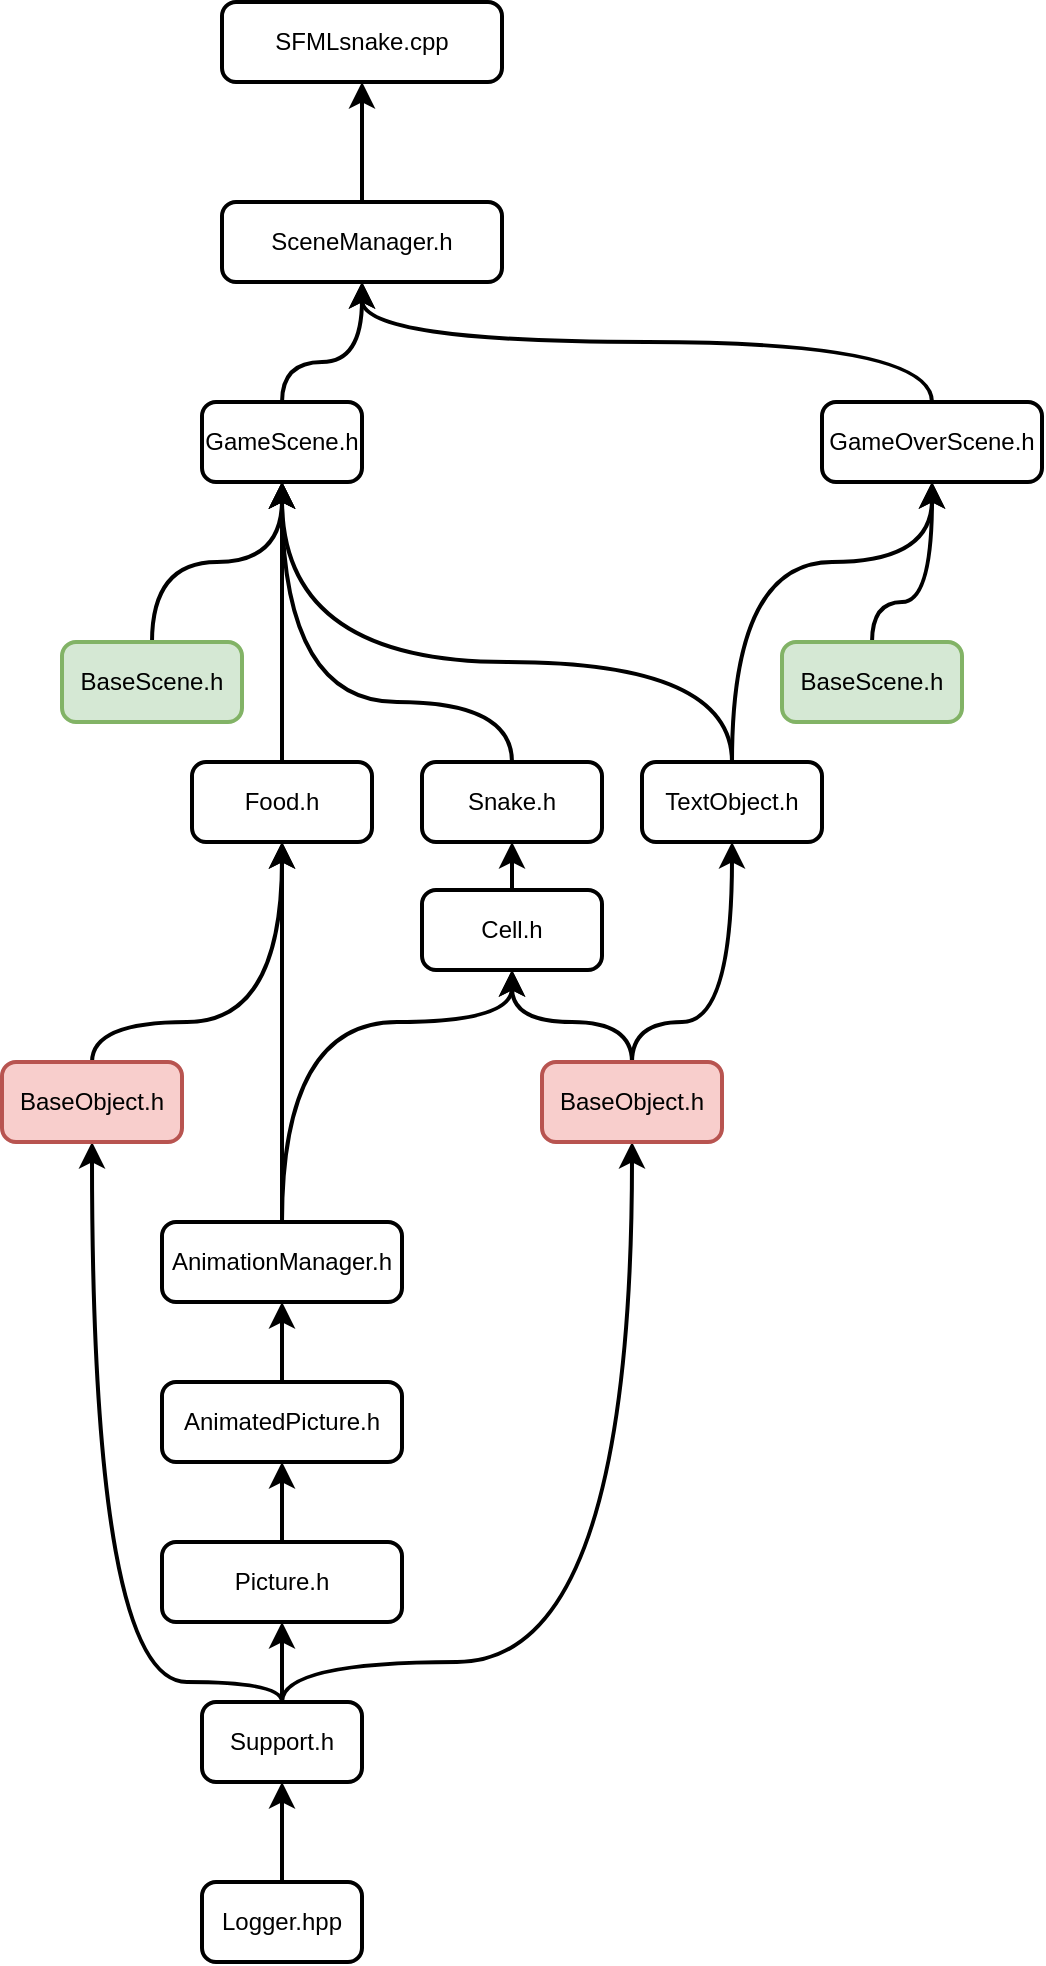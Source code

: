 <mxfile version="16.5.1" type="device"><diagram id="C5RBs43oDa-KdzZeNtuy" name="Page-1"><mxGraphModel dx="1673" dy="1008" grid="1" gridSize="10" guides="1" tooltips="1" connect="1" arrows="1" fold="1" page="1" pageScale="1" pageWidth="827" pageHeight="1169" math="0" shadow="0"><root><mxCell id="WIyWlLk6GJQsqaUBKTNV-0"/><mxCell id="WIyWlLk6GJQsqaUBKTNV-1" parent="WIyWlLk6GJQsqaUBKTNV-0"/><mxCell id="fmXq7sl4-tG1h7ZS7099-0" value="SFMLsnake.cpp" style="rounded=1;whiteSpace=wrap;html=1;absoluteArcSize=1;arcSize=14;strokeWidth=2;" parent="WIyWlLk6GJQsqaUBKTNV-1" vertex="1"><mxGeometry x="130" y="80" width="140" height="40" as="geometry"/></mxCell><mxCell id="fmXq7sl4-tG1h7ZS7099-4" style="edgeStyle=orthogonalEdgeStyle;rounded=0;orthogonalLoop=1;jettySize=auto;html=1;exitX=0.5;exitY=0;exitDx=0;exitDy=0;entryX=0.5;entryY=1;entryDx=0;entryDy=0;strokeWidth=2;endArrow=classic;endFill=1;targetPerimeterSpacing=0;endSize=7;startSize=7;shadow=0;elbow=vertical;curved=1;" parent="WIyWlLk6GJQsqaUBKTNV-1" source="fmXq7sl4-tG1h7ZS7099-1" target="fmXq7sl4-tG1h7ZS7099-0" edge="1"><mxGeometry relative="1" as="geometry"/></mxCell><mxCell id="fmXq7sl4-tG1h7ZS7099-1" value="SceneManager.h" style="rounded=1;whiteSpace=wrap;html=1;absoluteArcSize=1;arcSize=14;strokeWidth=2;" parent="WIyWlLk6GJQsqaUBKTNV-1" vertex="1"><mxGeometry x="130" y="180" width="140" height="40" as="geometry"/></mxCell><mxCell id="dve3AM8fMskFHtIiWT6L-1" style="edgeStyle=orthogonalEdgeStyle;curved=1;rounded=0;orthogonalLoop=1;jettySize=auto;html=1;exitX=0.5;exitY=0;exitDx=0;exitDy=0;entryX=0.5;entryY=1;entryDx=0;entryDy=0;startSize=7;endSize=7;strokeWidth=2;" parent="WIyWlLk6GJQsqaUBKTNV-1" source="fmXq7sl4-tG1h7ZS7099-6" target="fmXq7sl4-tG1h7ZS7099-53" edge="1"><mxGeometry relative="1" as="geometry"/></mxCell><mxCell id="6EnyYHKE5XATyrGGFMXo-16" style="edgeStyle=orthogonalEdgeStyle;curved=1;rounded=0;orthogonalLoop=1;jettySize=auto;html=1;exitX=0.5;exitY=0;exitDx=0;exitDy=0;entryX=0.5;entryY=1;entryDx=0;entryDy=0;startSize=7;endSize=7;strokeWidth=2;" edge="1" parent="WIyWlLk6GJQsqaUBKTNV-1" source="fmXq7sl4-tG1h7ZS7099-6" target="6EnyYHKE5XATyrGGFMXo-0"><mxGeometry relative="1" as="geometry"><Array as="points"><mxPoint x="160" y="920"/><mxPoint x="65" y="920"/></Array></mxGeometry></mxCell><mxCell id="6EnyYHKE5XATyrGGFMXo-17" style="edgeStyle=orthogonalEdgeStyle;curved=1;rounded=0;orthogonalLoop=1;jettySize=auto;html=1;exitX=0.5;exitY=0;exitDx=0;exitDy=0;entryX=0.5;entryY=1;entryDx=0;entryDy=0;startSize=7;endSize=7;strokeWidth=2;" edge="1" parent="WIyWlLk6GJQsqaUBKTNV-1" source="fmXq7sl4-tG1h7ZS7099-6" target="6EnyYHKE5XATyrGGFMXo-4"><mxGeometry relative="1" as="geometry"><Array as="points"><mxPoint x="160" y="910"/><mxPoint x="335" y="910"/></Array></mxGeometry></mxCell><mxCell id="fmXq7sl4-tG1h7ZS7099-6" value="Support.h" style="rounded=1;whiteSpace=wrap;html=1;absoluteArcSize=1;arcSize=14;strokeWidth=2;" parent="WIyWlLk6GJQsqaUBKTNV-1" vertex="1"><mxGeometry x="120" y="930" width="80" height="40" as="geometry"/></mxCell><mxCell id="fmXq7sl4-tG1h7ZS7099-79" style="edgeStyle=orthogonalEdgeStyle;curved=1;rounded=0;orthogonalLoop=1;jettySize=auto;html=1;exitX=0.5;exitY=0;exitDx=0;exitDy=0;entryX=0.5;entryY=1;entryDx=0;entryDy=0;shadow=0;endArrow=classic;endFill=1;startSize=7;endSize=7;targetPerimeterSpacing=0;strokeWidth=2;elbow=vertical;" parent="WIyWlLk6GJQsqaUBKTNV-1" source="fmXq7sl4-tG1h7ZS7099-7" target="fmXq7sl4-tG1h7ZS7099-6" edge="1"><mxGeometry relative="1" as="geometry"/></mxCell><mxCell id="fmXq7sl4-tG1h7ZS7099-7" value="Logger.hpp" style="rounded=1;whiteSpace=wrap;html=1;absoluteArcSize=1;arcSize=14;strokeWidth=2;" parent="WIyWlLk6GJQsqaUBKTNV-1" vertex="1"><mxGeometry x="120" y="1020" width="80" height="40" as="geometry"/></mxCell><mxCell id="fmXq7sl4-tG1h7ZS7099-97" style="edgeStyle=orthogonalEdgeStyle;curved=1;rounded=0;orthogonalLoop=1;jettySize=auto;html=1;exitX=0.5;exitY=0;exitDx=0;exitDy=0;entryX=0.5;entryY=1;entryDx=0;entryDy=0;shadow=0;endArrow=classic;endFill=1;startSize=7;endSize=7;targetPerimeterSpacing=0;strokeWidth=2;elbow=vertical;" parent="WIyWlLk6GJQsqaUBKTNV-1" source="fmXq7sl4-tG1h7ZS7099-8" target="fmXq7sl4-tG1h7ZS7099-1" edge="1"><mxGeometry relative="1" as="geometry"><Array as="points"><mxPoint x="160" y="260"/><mxPoint x="200" y="260"/></Array></mxGeometry></mxCell><mxCell id="fmXq7sl4-tG1h7ZS7099-8" value="GameScene.h" style="rounded=1;whiteSpace=wrap;html=1;absoluteArcSize=1;arcSize=14;strokeWidth=2;" parent="WIyWlLk6GJQsqaUBKTNV-1" vertex="1"><mxGeometry x="120" y="280" width="80" height="40" as="geometry"/></mxCell><mxCell id="fmXq7sl4-tG1h7ZS7099-99" style="edgeStyle=orthogonalEdgeStyle;curved=1;rounded=0;orthogonalLoop=1;jettySize=auto;html=1;exitX=0.5;exitY=0;exitDx=0;exitDy=0;entryX=0.5;entryY=1;entryDx=0;entryDy=0;shadow=0;endArrow=classic;endFill=1;startSize=7;endSize=7;targetPerimeterSpacing=0;strokeWidth=2;elbow=vertical;" parent="WIyWlLk6GJQsqaUBKTNV-1" source="fmXq7sl4-tG1h7ZS7099-9" target="fmXq7sl4-tG1h7ZS7099-1" edge="1"><mxGeometry relative="1" as="geometry"/></mxCell><mxCell id="fmXq7sl4-tG1h7ZS7099-9" value="GameOverScene.h" style="rounded=1;whiteSpace=wrap;html=1;absoluteArcSize=1;arcSize=14;strokeWidth=2;" parent="WIyWlLk6GJQsqaUBKTNV-1" vertex="1"><mxGeometry x="430" y="280" width="110" height="40" as="geometry"/></mxCell><mxCell id="6EnyYHKE5XATyrGGFMXo-10" style="edgeStyle=orthogonalEdgeStyle;curved=1;rounded=0;orthogonalLoop=1;jettySize=auto;html=1;exitX=0.5;exitY=0;exitDx=0;exitDy=0;entryX=0.5;entryY=1;entryDx=0;entryDy=0;startSize=7;endSize=7;strokeWidth=2;" edge="1" parent="WIyWlLk6GJQsqaUBKTNV-1" source="fmXq7sl4-tG1h7ZS7099-23" target="fmXq7sl4-tG1h7ZS7099-8"><mxGeometry relative="1" as="geometry"/></mxCell><mxCell id="fmXq7sl4-tG1h7ZS7099-23" value="BaseScene.h" style="rounded=1;whiteSpace=wrap;html=1;absoluteArcSize=1;arcSize=14;strokeWidth=2;fillColor=#d5e8d4;strokeColor=#82b366;" parent="WIyWlLk6GJQsqaUBKTNV-1" vertex="1"><mxGeometry x="50" y="400" width="90" height="40" as="geometry"/></mxCell><mxCell id="fmXq7sl4-tG1h7ZS7099-71" style="edgeStyle=orthogonalEdgeStyle;curved=1;rounded=0;orthogonalLoop=1;jettySize=auto;html=1;exitX=0.5;exitY=0;exitDx=0;exitDy=0;entryX=0.5;entryY=1;entryDx=0;entryDy=0;shadow=0;endArrow=classic;endFill=1;startSize=7;endSize=7;targetPerimeterSpacing=0;strokeWidth=2;elbow=vertical;" parent="WIyWlLk6GJQsqaUBKTNV-1" source="fmXq7sl4-tG1h7ZS7099-24" target="fmXq7sl4-tG1h7ZS7099-8" edge="1"><mxGeometry relative="1" as="geometry"><Array as="points"><mxPoint x="275" y="430"/><mxPoint x="160" y="430"/></Array></mxGeometry></mxCell><mxCell id="fmXq7sl4-tG1h7ZS7099-24" value="Snake.h" style="rounded=1;whiteSpace=wrap;html=1;absoluteArcSize=1;arcSize=14;strokeWidth=2;" parent="WIyWlLk6GJQsqaUBKTNV-1" vertex="1"><mxGeometry x="230" y="460" width="90" height="40" as="geometry"/></mxCell><mxCell id="fmXq7sl4-tG1h7ZS7099-72" style="edgeStyle=orthogonalEdgeStyle;curved=1;rounded=0;orthogonalLoop=1;jettySize=auto;html=1;exitX=0.5;exitY=0;exitDx=0;exitDy=0;entryX=0.5;entryY=1;entryDx=0;entryDy=0;shadow=0;endArrow=classic;endFill=1;startSize=7;endSize=7;targetPerimeterSpacing=0;strokeWidth=2;elbow=vertical;" parent="WIyWlLk6GJQsqaUBKTNV-1" source="fmXq7sl4-tG1h7ZS7099-25" target="fmXq7sl4-tG1h7ZS7099-8" edge="1"><mxGeometry relative="1" as="geometry"><Array as="points"><mxPoint x="160" y="560"/><mxPoint x="160" y="560"/></Array></mxGeometry></mxCell><mxCell id="fmXq7sl4-tG1h7ZS7099-25" value="Food.h" style="rounded=1;whiteSpace=wrap;html=1;absoluteArcSize=1;arcSize=14;strokeWidth=2;" parent="WIyWlLk6GJQsqaUBKTNV-1" vertex="1"><mxGeometry x="115" y="460" width="90" height="40" as="geometry"/></mxCell><mxCell id="fmXq7sl4-tG1h7ZS7099-70" style="edgeStyle=orthogonalEdgeStyle;curved=1;rounded=0;orthogonalLoop=1;jettySize=auto;html=1;exitX=0.5;exitY=0;exitDx=0;exitDy=0;entryX=0.5;entryY=1;entryDx=0;entryDy=0;shadow=0;endArrow=classic;endFill=1;startSize=7;endSize=7;targetPerimeterSpacing=0;strokeWidth=2;elbow=vertical;" parent="WIyWlLk6GJQsqaUBKTNV-1" source="fmXq7sl4-tG1h7ZS7099-27" target="fmXq7sl4-tG1h7ZS7099-8" edge="1"><mxGeometry relative="1" as="geometry"><Array as="points"><mxPoint x="385" y="410"/><mxPoint x="160" y="410"/></Array></mxGeometry></mxCell><mxCell id="fmXq7sl4-tG1h7ZS7099-102" style="edgeStyle=orthogonalEdgeStyle;curved=1;rounded=0;orthogonalLoop=1;jettySize=auto;html=1;exitX=0.5;exitY=0;exitDx=0;exitDy=0;entryX=0.5;entryY=1;entryDx=0;entryDy=0;shadow=0;endArrow=classic;endFill=1;startSize=7;endSize=7;targetPerimeterSpacing=0;strokeWidth=2;elbow=vertical;" parent="WIyWlLk6GJQsqaUBKTNV-1" source="fmXq7sl4-tG1h7ZS7099-27" target="fmXq7sl4-tG1h7ZS7099-9" edge="1"><mxGeometry relative="1" as="geometry"><Array as="points"><mxPoint x="385" y="360"/><mxPoint x="485" y="360"/></Array></mxGeometry></mxCell><mxCell id="fmXq7sl4-tG1h7ZS7099-27" value="TextObject.h" style="rounded=1;whiteSpace=wrap;html=1;absoluteArcSize=1;arcSize=14;strokeWidth=2;" parent="WIyWlLk6GJQsqaUBKTNV-1" vertex="1"><mxGeometry x="340" y="460" width="90" height="40" as="geometry"/></mxCell><mxCell id="fmXq7sl4-tG1h7ZS7099-76" style="edgeStyle=orthogonalEdgeStyle;curved=1;rounded=0;orthogonalLoop=1;jettySize=auto;html=1;exitX=0.5;exitY=0;exitDx=0;exitDy=0;entryX=0.5;entryY=1;entryDx=0;entryDy=0;shadow=0;endArrow=classic;endFill=1;startSize=7;endSize=7;targetPerimeterSpacing=0;strokeWidth=2;elbow=vertical;" parent="WIyWlLk6GJQsqaUBKTNV-1" source="fmXq7sl4-tG1h7ZS7099-41" target="fmXq7sl4-tG1h7ZS7099-24" edge="1"><mxGeometry relative="1" as="geometry"/></mxCell><mxCell id="fmXq7sl4-tG1h7ZS7099-41" value="Cell.h" style="rounded=1;whiteSpace=wrap;html=1;absoluteArcSize=1;arcSize=14;strokeWidth=2;" parent="WIyWlLk6GJQsqaUBKTNV-1" vertex="1"><mxGeometry x="230" y="524" width="90" height="40" as="geometry"/></mxCell><mxCell id="fmXq7sl4-tG1h7ZS7099-90" style="edgeStyle=orthogonalEdgeStyle;curved=1;rounded=0;orthogonalLoop=1;jettySize=auto;html=1;exitX=0.5;exitY=0;exitDx=0;exitDy=0;entryX=0.5;entryY=1;entryDx=0;entryDy=0;shadow=0;endArrow=classic;endFill=1;startSize=7;endSize=7;targetPerimeterSpacing=0;strokeWidth=2;elbow=vertical;" parent="WIyWlLk6GJQsqaUBKTNV-1" source="fmXq7sl4-tG1h7ZS7099-44" target="fmXq7sl4-tG1h7ZS7099-41" edge="1"><mxGeometry relative="1" as="geometry"><Array as="points"><mxPoint x="160" y="590"/><mxPoint x="275" y="590"/></Array></mxGeometry></mxCell><mxCell id="dve3AM8fMskFHtIiWT6L-0" style="edgeStyle=orthogonalEdgeStyle;rounded=0;orthogonalLoop=1;jettySize=auto;html=1;exitX=0.5;exitY=0;exitDx=0;exitDy=0;entryX=0.5;entryY=1;entryDx=0;entryDy=0;curved=1;strokeWidth=2;endSize=7;startSize=7;" parent="WIyWlLk6GJQsqaUBKTNV-1" source="fmXq7sl4-tG1h7ZS7099-44" target="fmXq7sl4-tG1h7ZS7099-25" edge="1"><mxGeometry relative="1" as="geometry"><Array as="points"><mxPoint x="160" y="690"/></Array></mxGeometry></mxCell><mxCell id="fmXq7sl4-tG1h7ZS7099-44" value="AnimationManager.h" style="rounded=1;whiteSpace=wrap;html=1;absoluteArcSize=1;arcSize=14;strokeWidth=2;" parent="WIyWlLk6GJQsqaUBKTNV-1" vertex="1"><mxGeometry x="100" y="690" width="120" height="40" as="geometry"/></mxCell><mxCell id="fmXq7sl4-tG1h7ZS7099-89" style="edgeStyle=orthogonalEdgeStyle;curved=1;rounded=0;orthogonalLoop=1;jettySize=auto;html=1;exitX=0.5;exitY=0;exitDx=0;exitDy=0;entryX=0.5;entryY=1;entryDx=0;entryDy=0;shadow=0;endArrow=classic;endFill=1;startSize=7;endSize=7;targetPerimeterSpacing=0;strokeWidth=2;elbow=vertical;" parent="WIyWlLk6GJQsqaUBKTNV-1" source="fmXq7sl4-tG1h7ZS7099-48" target="fmXq7sl4-tG1h7ZS7099-44" edge="1"><mxGeometry relative="1" as="geometry"/></mxCell><mxCell id="fmXq7sl4-tG1h7ZS7099-48" value="AnimatedPicture.h" style="rounded=1;whiteSpace=wrap;html=1;absoluteArcSize=1;arcSize=14;strokeWidth=2;" parent="WIyWlLk6GJQsqaUBKTNV-1" vertex="1"><mxGeometry x="100" y="770" width="120" height="40" as="geometry"/></mxCell><mxCell id="fmXq7sl4-tG1h7ZS7099-88" style="edgeStyle=orthogonalEdgeStyle;curved=1;rounded=0;orthogonalLoop=1;jettySize=auto;html=1;exitX=0.5;exitY=0;exitDx=0;exitDy=0;entryX=0.5;entryY=1;entryDx=0;entryDy=0;shadow=0;endArrow=classic;endFill=1;startSize=7;endSize=7;targetPerimeterSpacing=0;strokeWidth=2;elbow=vertical;" parent="WIyWlLk6GJQsqaUBKTNV-1" source="fmXq7sl4-tG1h7ZS7099-53" target="fmXq7sl4-tG1h7ZS7099-48" edge="1"><mxGeometry relative="1" as="geometry"/></mxCell><mxCell id="fmXq7sl4-tG1h7ZS7099-53" value="Picture.h" style="rounded=1;whiteSpace=wrap;html=1;absoluteArcSize=1;arcSize=14;strokeWidth=2;" parent="WIyWlLk6GJQsqaUBKTNV-1" vertex="1"><mxGeometry x="100" y="850" width="120" height="40" as="geometry"/></mxCell><mxCell id="6EnyYHKE5XATyrGGFMXo-9" style="edgeStyle=orthogonalEdgeStyle;curved=1;rounded=0;orthogonalLoop=1;jettySize=auto;html=1;exitX=0.5;exitY=0;exitDx=0;exitDy=0;entryX=0.5;entryY=1;entryDx=0;entryDy=0;startSize=7;endSize=7;strokeWidth=2;" edge="1" parent="WIyWlLk6GJQsqaUBKTNV-1" source="6EnyYHKE5XATyrGGFMXo-0" target="fmXq7sl4-tG1h7ZS7099-25"><mxGeometry relative="1" as="geometry"><Array as="points"><mxPoint x="65" y="590"/><mxPoint x="160" y="590"/></Array></mxGeometry></mxCell><mxCell id="6EnyYHKE5XATyrGGFMXo-0" value="BaseObject.h" style="rounded=1;whiteSpace=wrap;html=1;absoluteArcSize=1;arcSize=14;strokeWidth=2;fillColor=#f8cecc;strokeColor=#b85450;" vertex="1" parent="WIyWlLk6GJQsqaUBKTNV-1"><mxGeometry x="20" y="610" width="90" height="40" as="geometry"/></mxCell><mxCell id="6EnyYHKE5XATyrGGFMXo-5" style="edgeStyle=orthogonalEdgeStyle;curved=1;rounded=0;orthogonalLoop=1;jettySize=auto;html=1;exitX=0.5;exitY=0;exitDx=0;exitDy=0;entryX=0.5;entryY=1;entryDx=0;entryDy=0;startSize=7;endSize=7;strokeWidth=2;" edge="1" parent="WIyWlLk6GJQsqaUBKTNV-1" source="6EnyYHKE5XATyrGGFMXo-4" target="fmXq7sl4-tG1h7ZS7099-41"><mxGeometry relative="1" as="geometry"><Array as="points"><mxPoint x="335" y="590"/><mxPoint x="275" y="590"/></Array></mxGeometry></mxCell><mxCell id="6EnyYHKE5XATyrGGFMXo-15" style="edgeStyle=orthogonalEdgeStyle;curved=1;rounded=0;orthogonalLoop=1;jettySize=auto;html=1;exitX=0.5;exitY=0;exitDx=0;exitDy=0;entryX=0.5;entryY=1;entryDx=0;entryDy=0;startSize=7;endSize=7;strokeWidth=2;" edge="1" parent="WIyWlLk6GJQsqaUBKTNV-1" source="6EnyYHKE5XATyrGGFMXo-4" target="fmXq7sl4-tG1h7ZS7099-27"><mxGeometry relative="1" as="geometry"><Array as="points"><mxPoint x="335" y="590"/><mxPoint x="385" y="590"/></Array></mxGeometry></mxCell><mxCell id="6EnyYHKE5XATyrGGFMXo-4" value="BaseObject.h" style="rounded=1;whiteSpace=wrap;html=1;absoluteArcSize=1;arcSize=14;strokeWidth=2;fillColor=#f8cecc;strokeColor=#b85450;" vertex="1" parent="WIyWlLk6GJQsqaUBKTNV-1"><mxGeometry x="290" y="610" width="90" height="40" as="geometry"/></mxCell><mxCell id="6EnyYHKE5XATyrGGFMXo-12" style="edgeStyle=orthogonalEdgeStyle;curved=1;rounded=0;orthogonalLoop=1;jettySize=auto;html=1;exitX=0.5;exitY=0;exitDx=0;exitDy=0;entryX=0.5;entryY=1;entryDx=0;entryDy=0;startSize=7;endSize=7;strokeWidth=2;" edge="1" parent="WIyWlLk6GJQsqaUBKTNV-1" source="6EnyYHKE5XATyrGGFMXo-11" target="fmXq7sl4-tG1h7ZS7099-9"><mxGeometry relative="1" as="geometry"><Array as="points"><mxPoint x="455" y="380"/><mxPoint x="485" y="380"/></Array></mxGeometry></mxCell><mxCell id="6EnyYHKE5XATyrGGFMXo-11" value="BaseScene.h" style="rounded=1;whiteSpace=wrap;html=1;absoluteArcSize=1;arcSize=14;strokeWidth=2;fillColor=#d5e8d4;strokeColor=#82b366;" vertex="1" parent="WIyWlLk6GJQsqaUBKTNV-1"><mxGeometry x="410" y="400" width="90" height="40" as="geometry"/></mxCell></root></mxGraphModel></diagram></mxfile>